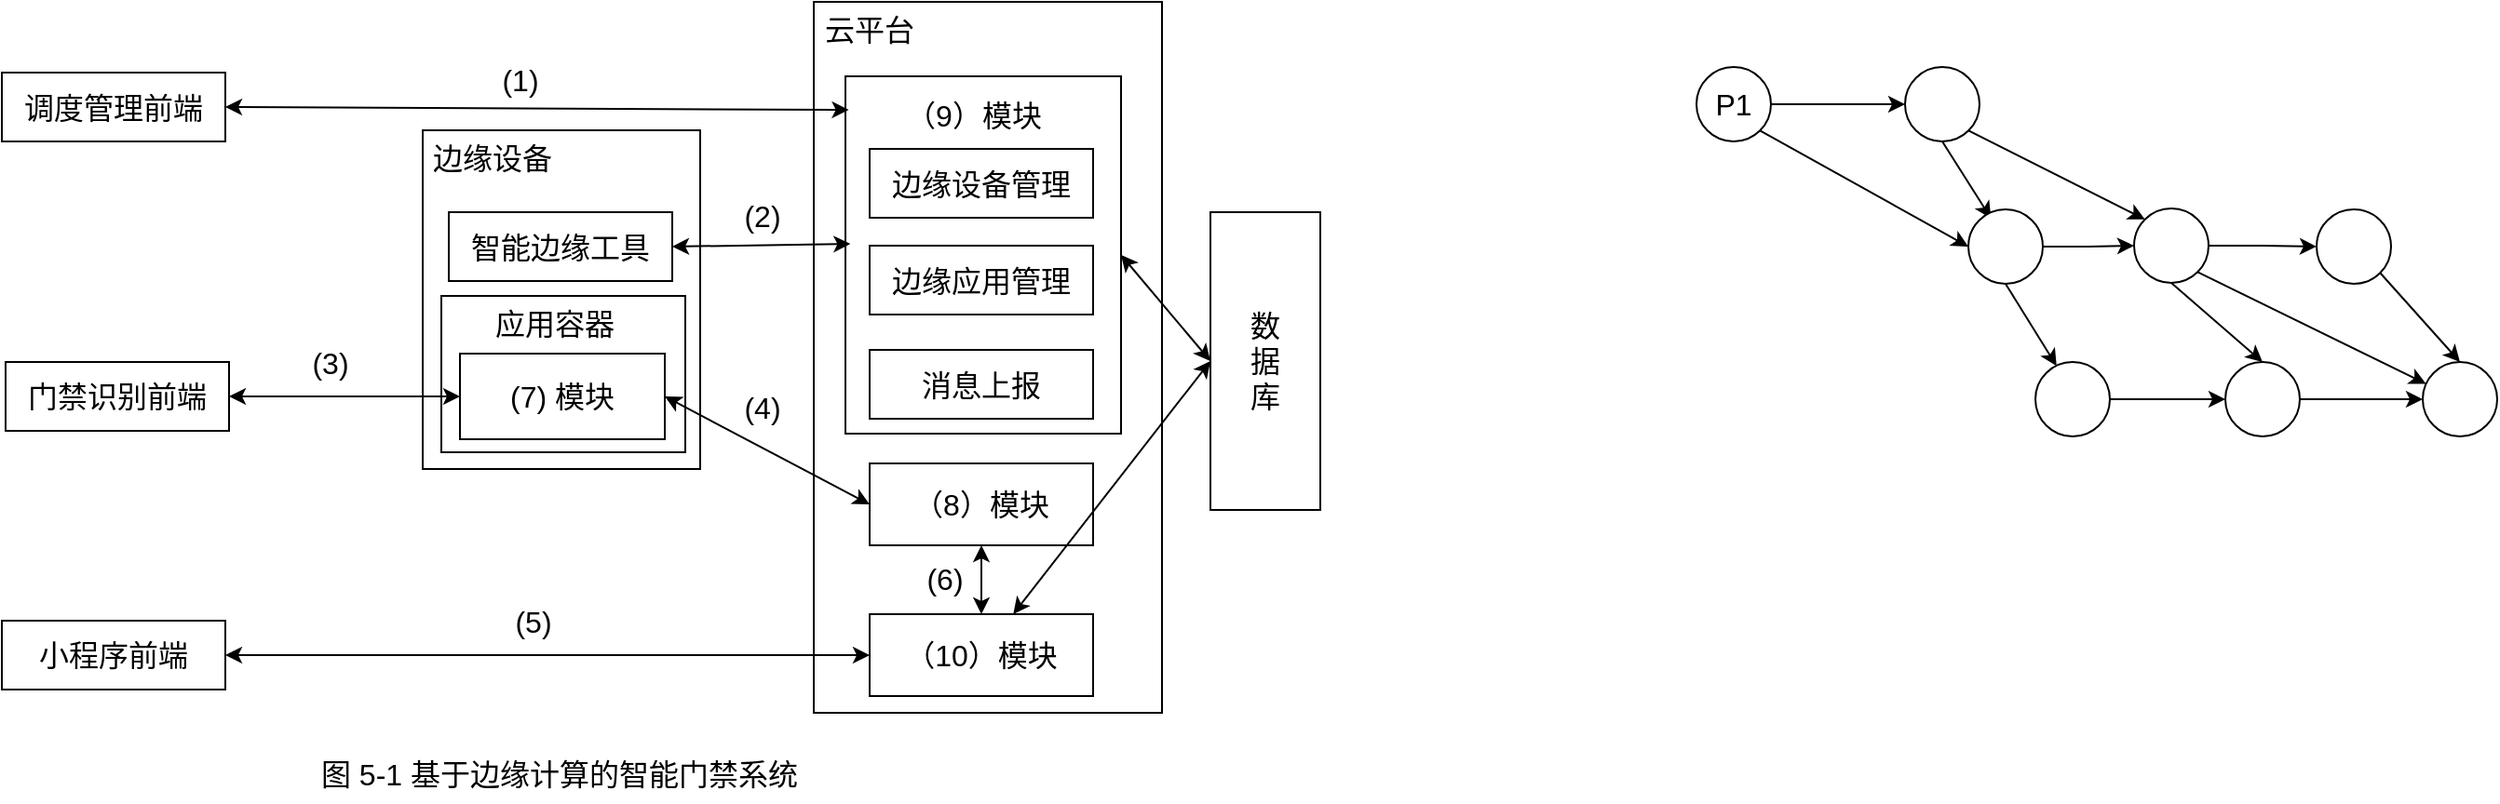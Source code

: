 <mxfile version="21.6.5" type="github">
  <diagram name="第 1 页" id="edIoZuRB3zaZxlKi64ll">
    <mxGraphModel dx="997" dy="670" grid="0" gridSize="10" guides="1" tooltips="1" connect="1" arrows="1" fold="1" page="1" pageScale="1" pageWidth="100000" pageHeight="10000" math="0" shadow="0">
      <root>
        <mxCell id="0" />
        <mxCell id="1" parent="0" />
        <mxCell id="qfht6-_884fc5smqtkyN-204" value="调度管理前端" style="rounded=0;whiteSpace=wrap;html=1;fontSize=16;" parent="1" vertex="1">
          <mxGeometry x="250" y="162" width="120" height="37" as="geometry" />
        </mxCell>
        <mxCell id="qfht6-_884fc5smqtkyN-206" value="门禁识别前端" style="rounded=0;whiteSpace=wrap;html=1;fontSize=16;" parent="1" vertex="1">
          <mxGeometry x="252" y="317.5" width="120" height="37" as="geometry" />
        </mxCell>
        <mxCell id="qfht6-_884fc5smqtkyN-208" value="" style="rounded=0;whiteSpace=wrap;html=1;" parent="1" vertex="1">
          <mxGeometry x="476" y="193" width="149" height="182" as="geometry" />
        </mxCell>
        <mxCell id="qfht6-_884fc5smqtkyN-209" value="小程序前端" style="rounded=0;whiteSpace=wrap;html=1;fontSize=16;" parent="1" vertex="1">
          <mxGeometry x="250" y="456.5" width="120" height="37" as="geometry" />
        </mxCell>
        <mxCell id="qfht6-_884fc5smqtkyN-210" value="智能边缘工具" style="rounded=0;whiteSpace=wrap;html=1;fontSize=16;" parent="1" vertex="1">
          <mxGeometry x="490" y="237" width="120" height="37" as="geometry" />
        </mxCell>
        <mxCell id="qfht6-_884fc5smqtkyN-211" value="" style="rounded=0;whiteSpace=wrap;html=1;" parent="1" vertex="1">
          <mxGeometry x="486" y="282" width="131" height="84" as="geometry" />
        </mxCell>
        <mxCell id="qfht6-_884fc5smqtkyN-212" value="(7) 模块" style="rounded=0;whiteSpace=wrap;html=1;fontSize=16;" parent="1" vertex="1">
          <mxGeometry x="496" y="313" width="110" height="46" as="geometry" />
        </mxCell>
        <mxCell id="qfht6-_884fc5smqtkyN-213" value="" style="rounded=0;whiteSpace=wrap;html=1;" parent="1" vertex="1">
          <mxGeometry x="686" y="124" width="187" height="382" as="geometry" />
        </mxCell>
        <mxCell id="qfht6-_884fc5smqtkyN-214" value="" style="rounded=0;whiteSpace=wrap;html=1;" parent="1" vertex="1">
          <mxGeometry x="703" y="164" width="148" height="192" as="geometry" />
        </mxCell>
        <mxCell id="qfht6-_884fc5smqtkyN-215" value="（8）模块" style="rounded=0;whiteSpace=wrap;html=1;fontSize=16;" parent="1" vertex="1">
          <mxGeometry x="716" y="372" width="120" height="44" as="geometry" />
        </mxCell>
        <mxCell id="qfht6-_884fc5smqtkyN-216" value="边缘应用管理" style="rounded=0;whiteSpace=wrap;html=1;fontSize=16;" parent="1" vertex="1">
          <mxGeometry x="716" y="255" width="120" height="37" as="geometry" />
        </mxCell>
        <mxCell id="qfht6-_884fc5smqtkyN-217" value="边缘设备管理" style="rounded=0;whiteSpace=wrap;html=1;fontSize=16;" parent="1" vertex="1">
          <mxGeometry x="716" y="203" width="120" height="37" as="geometry" />
        </mxCell>
        <mxCell id="qfht6-_884fc5smqtkyN-218" value="消息上报" style="rounded=0;whiteSpace=wrap;html=1;fontSize=16;" parent="1" vertex="1">
          <mxGeometry x="716" y="311" width="120" height="37" as="geometry" />
        </mxCell>
        <mxCell id="qfht6-_884fc5smqtkyN-220" value="（10）模块" style="rounded=0;whiteSpace=wrap;html=1;fontSize=16;" parent="1" vertex="1">
          <mxGeometry x="716" y="453" width="120" height="44" as="geometry" />
        </mxCell>
        <mxCell id="qfht6-_884fc5smqtkyN-221" value="" style="endArrow=classic;startArrow=classic;html=1;rounded=0;exitX=1;exitY=0.5;exitDx=0;exitDy=0;entryX=0.012;entryY=0.094;entryDx=0;entryDy=0;entryPerimeter=0;" parent="1" source="qfht6-_884fc5smqtkyN-204" target="qfht6-_884fc5smqtkyN-214" edge="1">
          <mxGeometry width="50" height="50" relative="1" as="geometry">
            <mxPoint x="676" y="461" as="sourcePoint" />
            <mxPoint x="695" y="176" as="targetPoint" />
          </mxGeometry>
        </mxCell>
        <mxCell id="qfht6-_884fc5smqtkyN-231" value="(6)" style="edgeLabel;html=1;align=center;verticalAlign=middle;resizable=0;points=[];fontSize=16;" parent="qfht6-_884fc5smqtkyN-221" vertex="1" connectable="0">
          <mxGeometry x="-0.194" y="1" relative="1" as="geometry">
            <mxPoint x="251" y="254" as="offset" />
          </mxGeometry>
        </mxCell>
        <mxCell id="qfht6-_884fc5smqtkyN-222" value="" style="endArrow=classic;startArrow=classic;html=1;rounded=0;exitX=1;exitY=0.5;exitDx=0;exitDy=0;entryX=0;entryY=0.5;entryDx=0;entryDy=0;" parent="1" source="qfht6-_884fc5smqtkyN-209" target="qfht6-_884fc5smqtkyN-220" edge="1">
          <mxGeometry width="50" height="50" relative="1" as="geometry">
            <mxPoint x="676" y="461" as="sourcePoint" />
            <mxPoint x="726" y="411" as="targetPoint" />
          </mxGeometry>
        </mxCell>
        <mxCell id="qfht6-_884fc5smqtkyN-223" value="" style="endArrow=classic;startArrow=classic;html=1;rounded=0;exitX=1;exitY=0.5;exitDx=0;exitDy=0;entryX=0;entryY=0.5;entryDx=0;entryDy=0;" parent="1" source="qfht6-_884fc5smqtkyN-206" target="qfht6-_884fc5smqtkyN-212" edge="1">
          <mxGeometry width="50" height="50" relative="1" as="geometry">
            <mxPoint x="676" y="461" as="sourcePoint" />
            <mxPoint x="726" y="411" as="targetPoint" />
          </mxGeometry>
        </mxCell>
        <mxCell id="qfht6-_884fc5smqtkyN-224" value="数&lt;br style=&quot;font-size: 16px;&quot;&gt;据&lt;br style=&quot;font-size: 16px;&quot;&gt;库" style="rounded=0;whiteSpace=wrap;html=1;fontSize=16;" parent="1" vertex="1">
          <mxGeometry x="899" y="237" width="59" height="160" as="geometry" />
        </mxCell>
        <mxCell id="qfht6-_884fc5smqtkyN-225" value="" style="endArrow=classic;startArrow=classic;html=1;rounded=0;exitX=1;exitY=0.5;exitDx=0;exitDy=0;entryX=0;entryY=0.5;entryDx=0;entryDy=0;" parent="1" source="qfht6-_884fc5smqtkyN-214" target="qfht6-_884fc5smqtkyN-224" edge="1">
          <mxGeometry width="50" height="50" relative="1" as="geometry">
            <mxPoint x="676" y="461" as="sourcePoint" />
            <mxPoint x="726" y="411" as="targetPoint" />
          </mxGeometry>
        </mxCell>
        <mxCell id="qfht6-_884fc5smqtkyN-226" value="" style="endArrow=classic;startArrow=classic;html=1;rounded=0;exitX=0.5;exitY=0;exitDx=0;exitDy=0;entryX=0.5;entryY=1;entryDx=0;entryDy=0;" parent="1" source="qfht6-_884fc5smqtkyN-220" target="qfht6-_884fc5smqtkyN-215" edge="1">
          <mxGeometry width="50" height="50" relative="1" as="geometry">
            <mxPoint x="676" y="461" as="sourcePoint" />
            <mxPoint x="726" y="411" as="targetPoint" />
          </mxGeometry>
        </mxCell>
        <mxCell id="qfht6-_884fc5smqtkyN-227" value="" style="endArrow=classic;startArrow=classic;html=1;rounded=0;exitX=1;exitY=0.5;exitDx=0;exitDy=0;entryX=0;entryY=0.5;entryDx=0;entryDy=0;" parent="1" source="qfht6-_884fc5smqtkyN-212" target="qfht6-_884fc5smqtkyN-215" edge="1">
          <mxGeometry width="50" height="50" relative="1" as="geometry">
            <mxPoint x="676" y="461" as="sourcePoint" />
            <mxPoint x="726" y="411" as="targetPoint" />
          </mxGeometry>
        </mxCell>
        <mxCell id="qfht6-_884fc5smqtkyN-228" value="" style="endArrow=classic;startArrow=classic;html=1;rounded=0;exitX=1;exitY=0.5;exitDx=0;exitDy=0;entryX=0.018;entryY=0.469;entryDx=0;entryDy=0;entryPerimeter=0;" parent="1" source="qfht6-_884fc5smqtkyN-210" target="qfht6-_884fc5smqtkyN-214" edge="1">
          <mxGeometry width="50" height="50" relative="1" as="geometry">
            <mxPoint x="676" y="461" as="sourcePoint" />
            <mxPoint x="726" y="411" as="targetPoint" />
          </mxGeometry>
        </mxCell>
        <mxCell id="qfht6-_884fc5smqtkyN-229" value="" style="endArrow=classic;startArrow=classic;html=1;rounded=0;entryX=0;entryY=0.5;entryDx=0;entryDy=0;" parent="1" source="qfht6-_884fc5smqtkyN-220" target="qfht6-_884fc5smqtkyN-224" edge="1">
          <mxGeometry width="50" height="50" relative="1" as="geometry">
            <mxPoint x="676" y="461" as="sourcePoint" />
            <mxPoint x="892" y="314" as="targetPoint" />
          </mxGeometry>
        </mxCell>
        <mxCell id="qfht6-_884fc5smqtkyN-230" style="edgeStyle=none;rounded=0;orthogonalLoop=1;jettySize=auto;html=1;entryX=0;entryY=0.5;entryDx=0;entryDy=0;" parent="1" source="qfht6-_884fc5smqtkyN-224" target="qfht6-_884fc5smqtkyN-224" edge="1">
          <mxGeometry relative="1" as="geometry" />
        </mxCell>
        <mxCell id="qfht6-_884fc5smqtkyN-232" value="(5)" style="edgeLabel;html=1;align=center;verticalAlign=middle;resizable=0;points=[];fontSize=16;" parent="1" vertex="1" connectable="0">
          <mxGeometry x="547.003" y="459.004" as="geometry">
            <mxPoint x="-12" y="-2" as="offset" />
          </mxGeometry>
        </mxCell>
        <mxCell id="qfht6-_884fc5smqtkyN-233" value="(4)" style="edgeLabel;html=1;align=center;verticalAlign=middle;resizable=0;points=[];fontSize=16;" parent="1" vertex="1" connectable="0">
          <mxGeometry x="666.003" y="342.004" as="geometry">
            <mxPoint x="-8" as="offset" />
          </mxGeometry>
        </mxCell>
        <mxCell id="qfht6-_884fc5smqtkyN-234" value="(3)" style="edgeLabel;html=1;align=center;verticalAlign=middle;resizable=0;points=[];fontSize=16;" parent="1" vertex="1" connectable="0">
          <mxGeometry x="264.003" y="324.004" as="geometry">
            <mxPoint x="162" y="-6" as="offset" />
          </mxGeometry>
        </mxCell>
        <mxCell id="qfht6-_884fc5smqtkyN-235" value="(2)" style="edgeLabel;html=1;align=center;verticalAlign=middle;resizable=0;points=[];fontSize=16;" parent="1" vertex="1" connectable="0">
          <mxGeometry x="660.003" y="255.004" as="geometry">
            <mxPoint x="-2" y="-16" as="offset" />
          </mxGeometry>
        </mxCell>
        <mxCell id="qfht6-_884fc5smqtkyN-236" value="(1)" style="edgeLabel;html=1;align=center;verticalAlign=middle;resizable=0;points=[];fontSize=16;" parent="1" vertex="1" connectable="0">
          <mxGeometry x="528.003" y="166.004" as="geometry" />
        </mxCell>
        <mxCell id="qfht6-_884fc5smqtkyN-238" value="图 5-1 基于边缘计算的智能门禁系统" style="text;html=1;strokeColor=none;fillColor=none;align=center;verticalAlign=middle;whiteSpace=wrap;rounded=0;fontSize=16;" parent="1" vertex="1">
          <mxGeometry x="386" y="524" width="327" height="30" as="geometry" />
        </mxCell>
        <mxCell id="qfht6-_884fc5smqtkyN-239" value="（9）模块" style="text;html=1;strokeColor=none;fillColor=none;align=center;verticalAlign=middle;whiteSpace=wrap;rounded=0;fontSize=16;" parent="1" vertex="1">
          <mxGeometry x="729" y="170" width="86" height="29" as="geometry" />
        </mxCell>
        <mxCell id="qfht6-_884fc5smqtkyN-240" value="应用容器" style="text;html=1;strokeColor=none;fillColor=none;align=center;verticalAlign=middle;whiteSpace=wrap;rounded=0;fontSize=16;" parent="1" vertex="1">
          <mxGeometry x="510" y="284" width="74" height="25" as="geometry" />
        </mxCell>
        <mxCell id="qfht6-_884fc5smqtkyN-241" value="边缘设备" style="text;html=1;strokeColor=none;fillColor=none;align=center;verticalAlign=middle;whiteSpace=wrap;rounded=0;fontSize=16;" parent="1" vertex="1">
          <mxGeometry x="476" y="196" width="75" height="23" as="geometry" />
        </mxCell>
        <mxCell id="qfht6-_884fc5smqtkyN-242" value="云平台" style="text;html=1;strokeColor=none;fillColor=none;align=center;verticalAlign=middle;whiteSpace=wrap;rounded=0;fontSize=16;" parent="1" vertex="1">
          <mxGeometry x="686" y="124" width="60" height="30" as="geometry" />
        </mxCell>
        <mxCell id="HdPSv4ct6f8ojejia3d9-9" value="" style="edgeStyle=orthogonalEdgeStyle;rounded=0;orthogonalLoop=1;jettySize=auto;html=1;fontSize=16;" edge="1" parent="1" source="HdPSv4ct6f8ojejia3d9-1" target="HdPSv4ct6f8ojejia3d9-2">
          <mxGeometry relative="1" as="geometry" />
        </mxCell>
        <mxCell id="HdPSv4ct6f8ojejia3d9-17" style="rounded=0;orthogonalLoop=1;jettySize=auto;html=1;exitX=1;exitY=1;exitDx=0;exitDy=0;entryX=0;entryY=0.5;entryDx=0;entryDy=0;fontSize=16;" edge="1" parent="1" source="HdPSv4ct6f8ojejia3d9-1" target="HdPSv4ct6f8ojejia3d9-7">
          <mxGeometry relative="1" as="geometry" />
        </mxCell>
        <mxCell id="HdPSv4ct6f8ojejia3d9-1" value="P1" style="ellipse;whiteSpace=wrap;html=1;aspect=fixed;fontSize=16;" vertex="1" parent="1">
          <mxGeometry x="1160" y="159" width="40" height="40" as="geometry" />
        </mxCell>
        <mxCell id="HdPSv4ct6f8ojejia3d9-15" style="rounded=0;orthogonalLoop=1;jettySize=auto;html=1;exitX=0.5;exitY=1;exitDx=0;exitDy=0;entryX=0.305;entryY=0.123;entryDx=0;entryDy=0;entryPerimeter=0;fontSize=16;" edge="1" parent="1" source="HdPSv4ct6f8ojejia3d9-2" target="HdPSv4ct6f8ojejia3d9-7">
          <mxGeometry relative="1" as="geometry" />
        </mxCell>
        <mxCell id="HdPSv4ct6f8ojejia3d9-18" style="rounded=0;orthogonalLoop=1;jettySize=auto;html=1;exitX=1;exitY=1;exitDx=0;exitDy=0;entryX=0;entryY=0;entryDx=0;entryDy=0;fontSize=16;" edge="1" parent="1" source="HdPSv4ct6f8ojejia3d9-2" target="HdPSv4ct6f8ojejia3d9-6">
          <mxGeometry relative="1" as="geometry" />
        </mxCell>
        <mxCell id="HdPSv4ct6f8ojejia3d9-2" value="" style="ellipse;whiteSpace=wrap;html=1;aspect=fixed;fontSize=16;" vertex="1" parent="1">
          <mxGeometry x="1272" y="159" width="40" height="40" as="geometry" />
        </mxCell>
        <mxCell id="HdPSv4ct6f8ojejia3d9-14" value="" style="edgeStyle=orthogonalEdgeStyle;rounded=0;orthogonalLoop=1;jettySize=auto;html=1;fontSize=16;" edge="1" parent="1" source="HdPSv4ct6f8ojejia3d9-3" target="HdPSv4ct6f8ojejia3d9-8">
          <mxGeometry relative="1" as="geometry" />
        </mxCell>
        <mxCell id="HdPSv4ct6f8ojejia3d9-3" value="" style="ellipse;whiteSpace=wrap;html=1;aspect=fixed;fontSize=16;" vertex="1" parent="1">
          <mxGeometry x="1444" y="317.5" width="40" height="40" as="geometry" />
        </mxCell>
        <mxCell id="HdPSv4ct6f8ojejia3d9-13" value="" style="edgeStyle=orthogonalEdgeStyle;rounded=0;orthogonalLoop=1;jettySize=auto;html=1;fontSize=16;" edge="1" parent="1" source="HdPSv4ct6f8ojejia3d9-4" target="HdPSv4ct6f8ojejia3d9-3">
          <mxGeometry relative="1" as="geometry" />
        </mxCell>
        <mxCell id="HdPSv4ct6f8ojejia3d9-4" value="" style="ellipse;whiteSpace=wrap;html=1;aspect=fixed;fontSize=16;" vertex="1" parent="1">
          <mxGeometry x="1342" y="317.5" width="40" height="40" as="geometry" />
        </mxCell>
        <mxCell id="HdPSv4ct6f8ojejia3d9-20" style="rounded=0;orthogonalLoop=1;jettySize=auto;html=1;exitX=1;exitY=1;exitDx=0;exitDy=0;entryX=0.5;entryY=0;entryDx=0;entryDy=0;fontSize=16;" edge="1" parent="1" source="HdPSv4ct6f8ojejia3d9-5" target="HdPSv4ct6f8ojejia3d9-8">
          <mxGeometry relative="1" as="geometry" />
        </mxCell>
        <mxCell id="HdPSv4ct6f8ojejia3d9-5" value="" style="ellipse;whiteSpace=wrap;html=1;aspect=fixed;fontSize=16;" vertex="1" parent="1">
          <mxGeometry x="1493" y="235.5" width="40" height="40" as="geometry" />
        </mxCell>
        <mxCell id="HdPSv4ct6f8ojejia3d9-12" value="" style="edgeStyle=orthogonalEdgeStyle;rounded=0;orthogonalLoop=1;jettySize=auto;html=1;fontSize=16;" edge="1" parent="1" source="HdPSv4ct6f8ojejia3d9-6" target="HdPSv4ct6f8ojejia3d9-5">
          <mxGeometry relative="1" as="geometry" />
        </mxCell>
        <mxCell id="HdPSv4ct6f8ojejia3d9-19" style="rounded=0;orthogonalLoop=1;jettySize=auto;html=1;exitX=0.5;exitY=1;exitDx=0;exitDy=0;entryX=0.5;entryY=0;entryDx=0;entryDy=0;fontSize=16;" edge="1" parent="1" source="HdPSv4ct6f8ojejia3d9-6" target="HdPSv4ct6f8ojejia3d9-3">
          <mxGeometry relative="1" as="geometry" />
        </mxCell>
        <mxCell id="HdPSv4ct6f8ojejia3d9-21" style="rounded=0;orthogonalLoop=1;jettySize=auto;html=1;exitX=1;exitY=1;exitDx=0;exitDy=0;entryX=0.045;entryY=0.293;entryDx=0;entryDy=0;entryPerimeter=0;fontSize=16;" edge="1" parent="1" source="HdPSv4ct6f8ojejia3d9-6" target="HdPSv4ct6f8ojejia3d9-8">
          <mxGeometry relative="1" as="geometry" />
        </mxCell>
        <mxCell id="HdPSv4ct6f8ojejia3d9-6" value="" style="ellipse;whiteSpace=wrap;html=1;aspect=fixed;fontSize=16;" vertex="1" parent="1">
          <mxGeometry x="1395" y="235" width="40" height="40" as="geometry" />
        </mxCell>
        <mxCell id="HdPSv4ct6f8ojejia3d9-11" value="" style="edgeStyle=orthogonalEdgeStyle;rounded=0;orthogonalLoop=1;jettySize=auto;html=1;fontSize=16;" edge="1" parent="1" source="HdPSv4ct6f8ojejia3d9-7" target="HdPSv4ct6f8ojejia3d9-6">
          <mxGeometry relative="1" as="geometry" />
        </mxCell>
        <mxCell id="HdPSv4ct6f8ojejia3d9-16" style="rounded=0;orthogonalLoop=1;jettySize=auto;html=1;exitX=0.5;exitY=1;exitDx=0;exitDy=0;entryX=0.285;entryY=0.053;entryDx=0;entryDy=0;entryPerimeter=0;fontSize=16;" edge="1" parent="1" source="HdPSv4ct6f8ojejia3d9-7" target="HdPSv4ct6f8ojejia3d9-4">
          <mxGeometry relative="1" as="geometry" />
        </mxCell>
        <mxCell id="HdPSv4ct6f8ojejia3d9-7" value="" style="ellipse;whiteSpace=wrap;html=1;aspect=fixed;fontSize=16;" vertex="1" parent="1">
          <mxGeometry x="1306" y="235.5" width="40" height="40" as="geometry" />
        </mxCell>
        <mxCell id="HdPSv4ct6f8ojejia3d9-8" value="" style="ellipse;whiteSpace=wrap;html=1;aspect=fixed;fontSize=16;" vertex="1" parent="1">
          <mxGeometry x="1550" y="317.5" width="40" height="40" as="geometry" />
        </mxCell>
      </root>
    </mxGraphModel>
  </diagram>
</mxfile>
